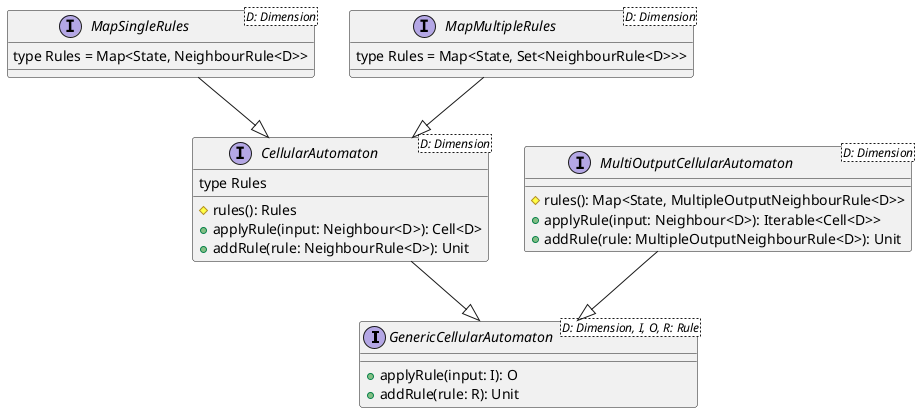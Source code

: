 @startuml ca

interface GenericCellularAutomaton<D: Dimension, I, O, R: Rule> {
    + applyRule(input: I): O
    + addRule(rule: R): Unit
}

interface CellularAutomaton<D: Dimension> {
    type Rules
    # rules(): Rules
    + applyRule(input: Neighbour<D>): Cell<D>
    + addRule(rule: NeighbourRule<D>): Unit
}

interface MultiOutputCellularAutomaton<D: Dimension> {
    # rules(): Map<State, MultipleOutputNeighbourRule<D>>
    + applyRule(input: Neighbour<D>): Iterable<Cell<D>>
    + addRule(rule: MultipleOutputNeighbourRule<D>): Unit
}

interface MapSingleRules<D: Dimension> {
    type Rules = Map<State, NeighbourRule<D>>
}

interface MapMultipleRules<D: Dimension> {
    type Rules = Map<State, Set<NeighbourRule<D>>>
}

CellularAutomaton --|> GenericCellularAutomaton
MultiOutputCellularAutomaton --|> GenericCellularAutomaton

MapSingleRules --|> CellularAutomaton
MapMultipleRules --|> CellularAutomaton

@enduml